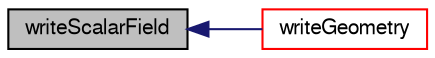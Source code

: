 digraph "writeScalarField"
{
  bgcolor="transparent";
  edge [fontname="FreeSans",fontsize="10",labelfontname="FreeSans",labelfontsize="10"];
  node [fontname="FreeSans",fontsize="10",shape=record];
  rankdir="LR";
  Node1191 [label="writeScalarField",height=0.2,width=0.4,color="black", fillcolor="grey75", style="filled", fontcolor="black"];
  Node1191 -> Node1192 [dir="back",color="midnightblue",fontsize="10",style="solid",fontname="FreeSans"];
  Node1192 [label="writeGeometry",height=0.2,width=0.4,color="red",URL="$a21306.html#aa244e705f8f60b77d5b53fe84933466d",tooltip="Write geometry. "];
}
